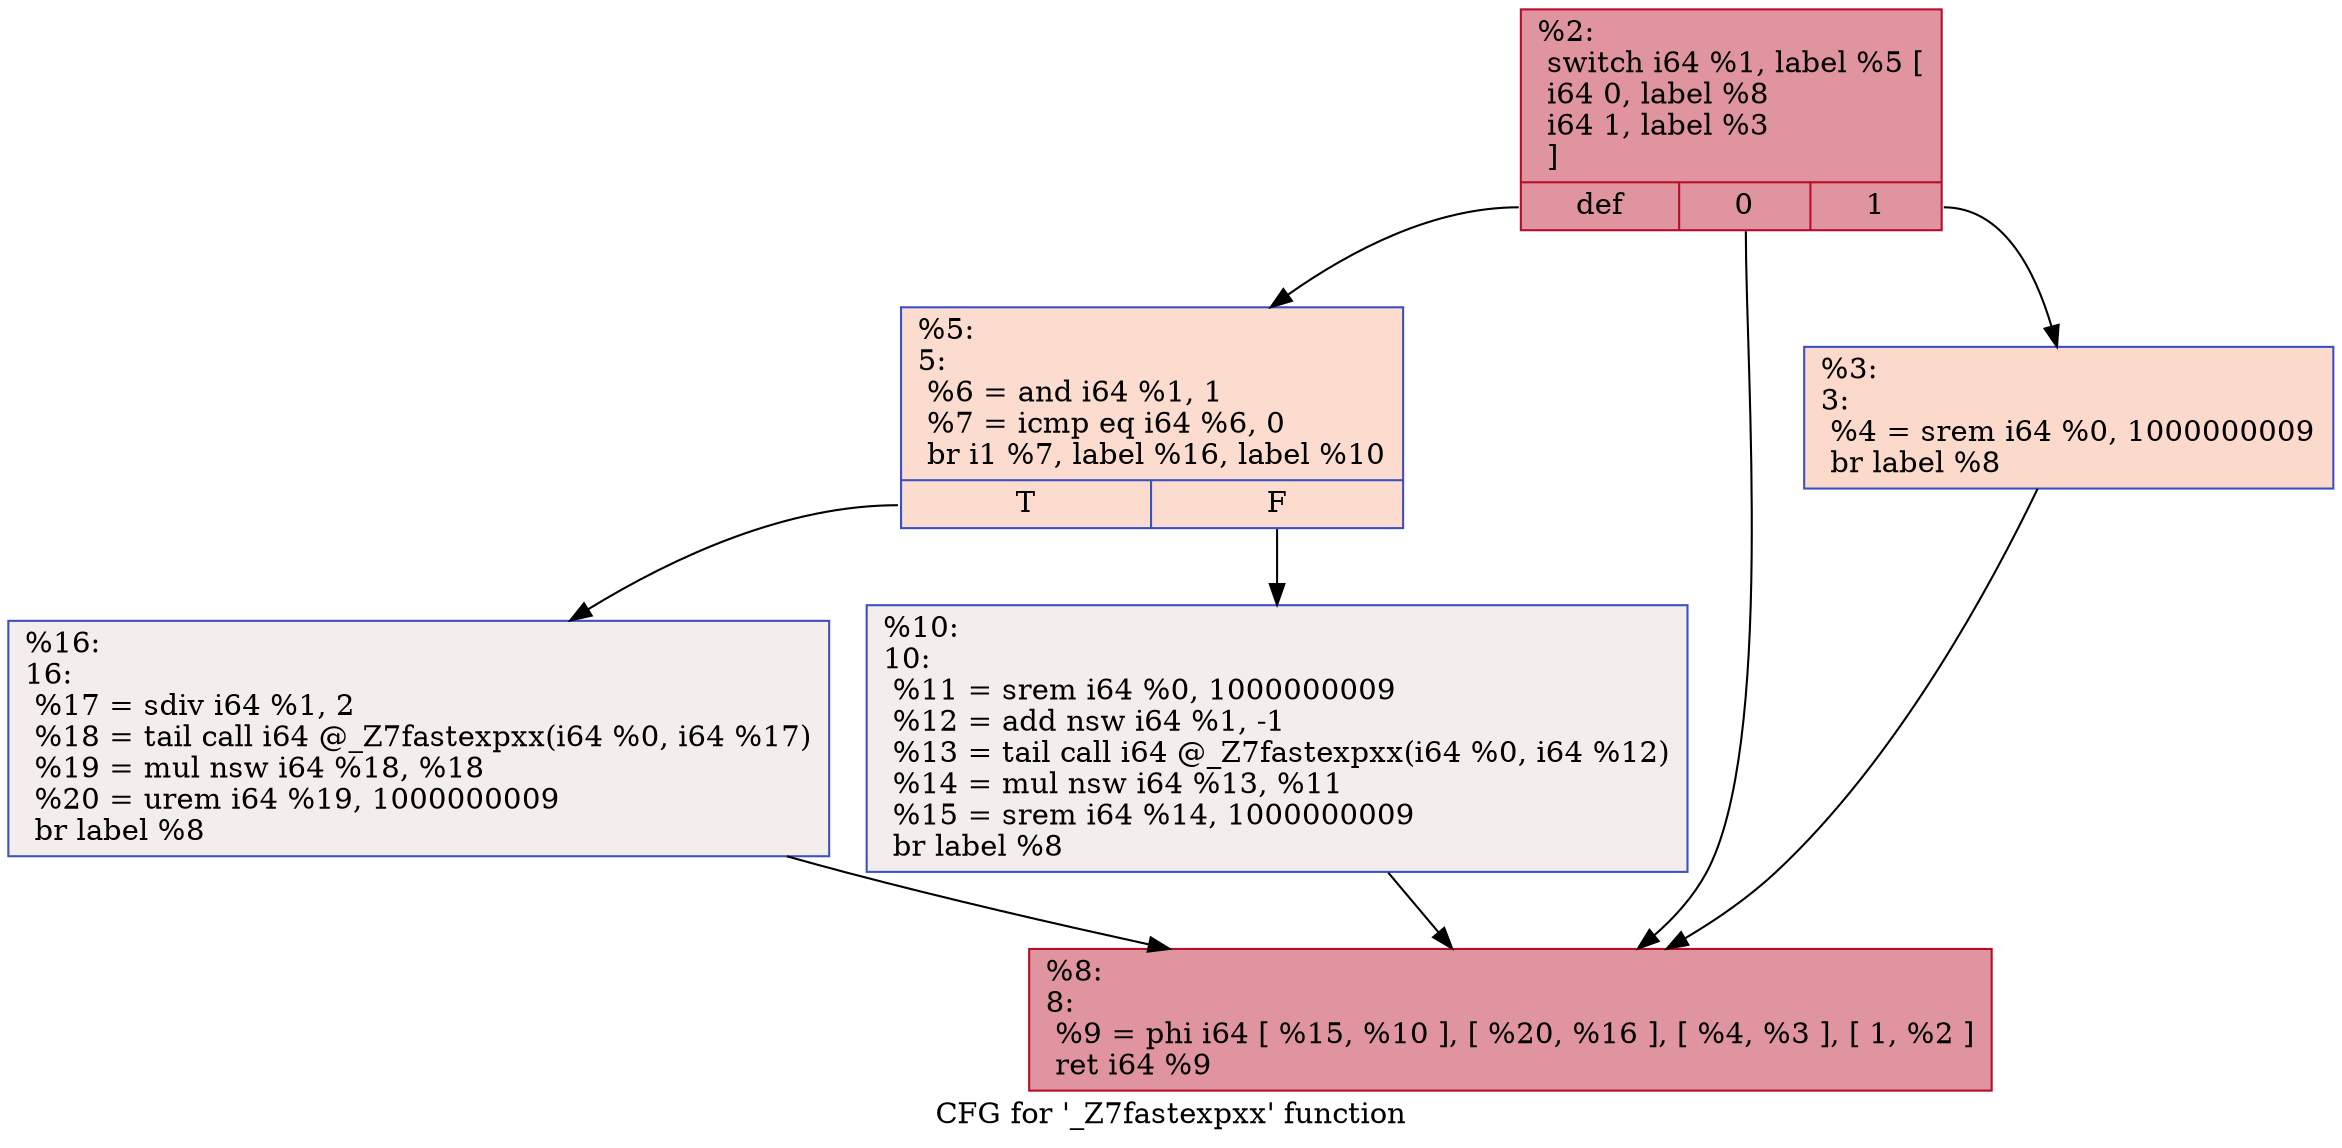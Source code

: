 digraph "CFG for '_Z7fastexpxx' function" {
	label="CFG for '_Z7fastexpxx' function";

	Node0x56447980a420 [shape=record,color="#b70d28ff", style=filled, fillcolor="#b70d2870",label="{%2:\l  switch i64 %1, label %5 [\l    i64 0, label %8\l    i64 1, label %3\l  ]\l|{<s0>def|<s1>0|<s2>1}}"];
	Node0x56447980a420:s0 -> Node0x56447980a4e0;
	Node0x56447980a420:s1 -> Node0x56447980a560;
	Node0x56447980a420:s2 -> Node0x56447980a620;
	Node0x56447980a620 [shape=record,color="#3d50c3ff", style=filled, fillcolor="#f7a88970",label="{%3:\l3:                                                \l  %4 = srem i64 %0, 1000000009\l  br label %8\l}"];
	Node0x56447980a620 -> Node0x56447980a560;
	Node0x56447980a4e0 [shape=record,color="#3d50c3ff", style=filled, fillcolor="#f7af9170",label="{%5:\l5:                                                \l  %6 = and i64 %1, 1\l  %7 = icmp eq i64 %6, 0\l  br i1 %7, label %16, label %10\l|{<s0>T|<s1>F}}"];
	Node0x56447980a4e0:s0 -> Node0x56447980aa70;
	Node0x56447980a4e0:s1 -> Node0x56447980aac0;
	Node0x56447980a560 [shape=record,color="#b70d28ff", style=filled, fillcolor="#b70d2870",label="{%8:\l8:                                                \l  %9 = phi i64 [ %15, %10 ], [ %20, %16 ], [ %4, %3 ], [ 1, %2 ]\l  ret i64 %9\l}"];
	Node0x56447980aac0 [shape=record,color="#3d50c3ff", style=filled, fillcolor="#e5d8d170",label="{%10:\l10:                                               \l  %11 = srem i64 %0, 1000000009\l  %12 = add nsw i64 %1, -1\l  %13 = tail call i64 @_Z7fastexpxx(i64 %0, i64 %12)\l  %14 = mul nsw i64 %13, %11\l  %15 = srem i64 %14, 1000000009\l  br label %8\l}"];
	Node0x56447980aac0 -> Node0x56447980a560;
	Node0x56447980aa70 [shape=record,color="#3d50c3ff", style=filled, fillcolor="#e5d8d170",label="{%16:\l16:                                               \l  %17 = sdiv i64 %1, 2\l  %18 = tail call i64 @_Z7fastexpxx(i64 %0, i64 %17)\l  %19 = mul nsw i64 %18, %18\l  %20 = urem i64 %19, 1000000009\l  br label %8\l}"];
	Node0x56447980aa70 -> Node0x56447980a560;
}
